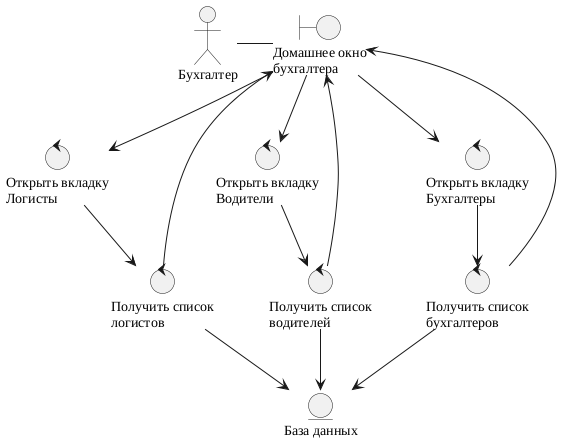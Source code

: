 @startuml
skinparam defaultFontName Liberation Serif

actor "Бухгалтер" as accounter

entity "База данных" as db 

boundary "Домашнее окно\nбухгалтера" as w_home
control "Открыть вкладку\nЛогисты" as ot_logists
control "Открыть вкладку\nВодители" as ot_drivers
control "Открыть вкладку\nБухгалтеры" as ot_accounters

control "Получить список\nлогистов" as list_users_logists
control "Получить список\nводителей" as list_users_drivers
control "Получить список\nбухгалтеров" as list_users_accounters

' =============================================================================

accounter -right- w_home

w_home --> ot_logists
ot_logists --> list_users_logists
w_home --> ot_drivers
ot_drivers --> list_users_drivers
w_home --> ot_accounters
ot_accounters --> list_users_accounters

list_users_logists --> db
list_users_drivers --> db
list_users_accounters --> db

list_users_logists --> w_home
list_users_drivers --> w_home
list_users_accounters --> w_home

@enduml
